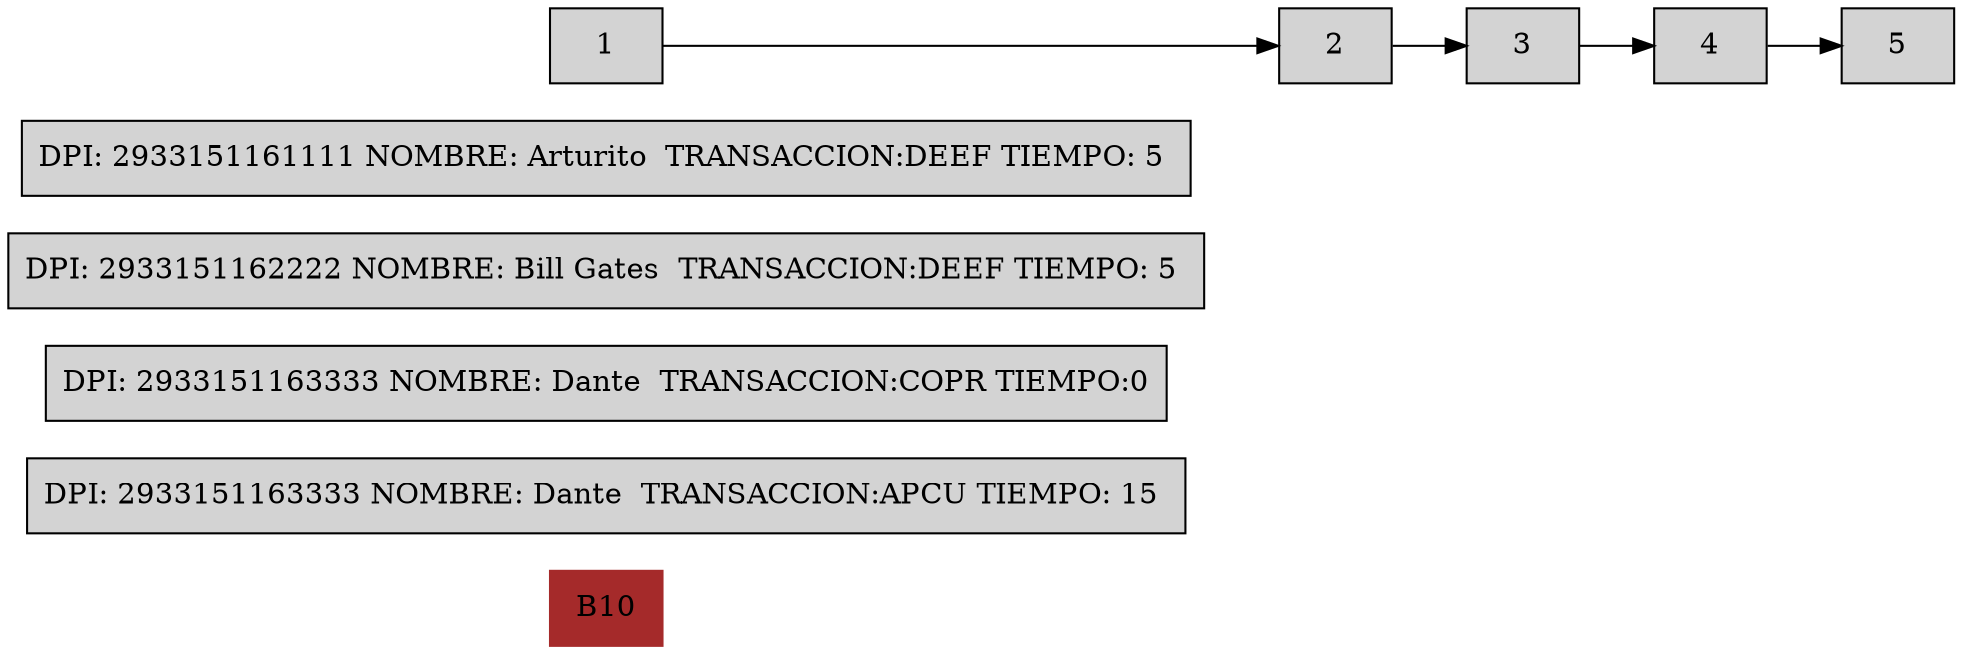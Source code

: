 digraph COLAs {
	node [shape=box style=filled]
	rankdir=LR
	"ESCRITORIO: B10EMPRESA: BNRPUNTO: VN" [label=B10 color=brown]
	"DPI: 2933151163333 NOMBRE: Dante  TRANSACCION:APCU TIEMPO: 15 "
	"ESCRITORIO: B10EMPRESA: BNRPUNTO: VN" [label=B10 color=brown]
	"DPI: 2933151163333 NOMBRE: Dante  TRANSACCION:COPR TIEMPO:0"
	"ESCRITORIO: B10EMPRESA: BNRPUNTO: VN" [label=B10 color=brown]
	"DPI: 2933151162222 NOMBRE: Bill Gates  TRANSACCION:DEEF TIEMPO: 5 "
	"ESCRITORIO: B10EMPRESA: BNRPUNTO: VN" [label=B10 color=brown]
	"DPI: 2933151161111 NOMBRE: Arturito  TRANSACCION:DEEF TIEMPO: 5 "
	1 -> 2
	2 -> 3
	3 -> 4
	4 -> 5
}
